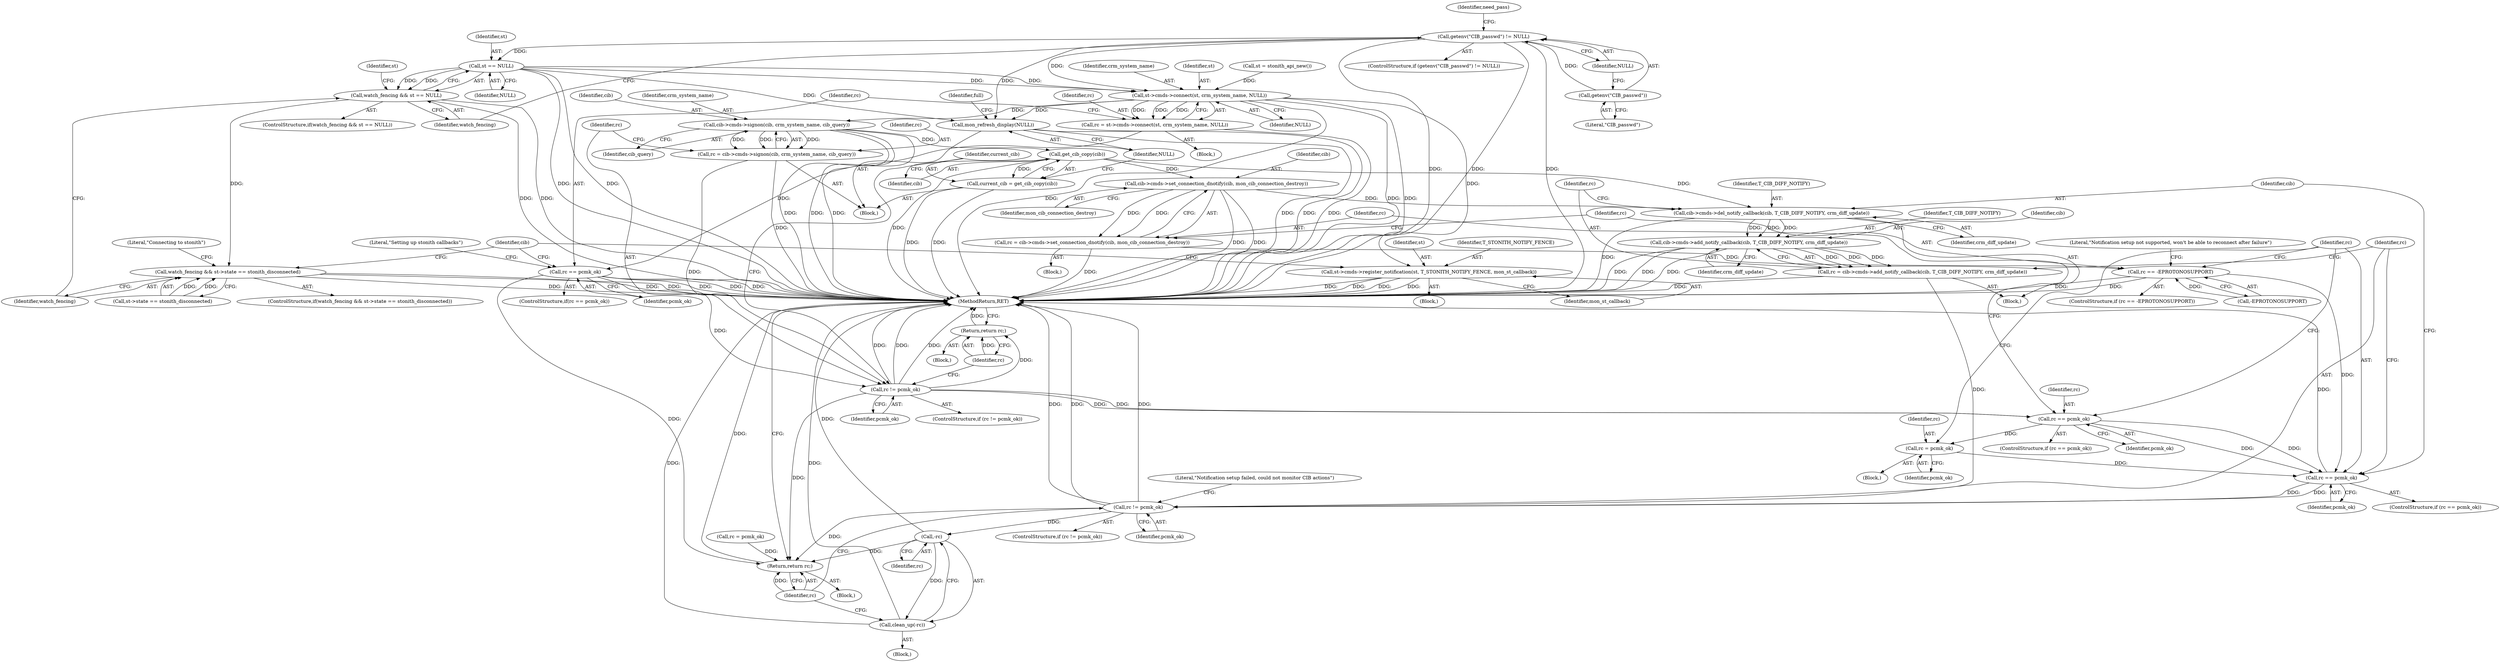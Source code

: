digraph "0_pacemaker_564f7cc2a51dcd2f28ab12a13394f31be5aa3c93_19@API" {
"1000112" [label="(Call,getenv(\"CIB_passwd\") != NULL)"];
"1000113" [label="(Call,getenv(\"CIB_passwd\"))"];
"1000123" [label="(Call,st == NULL)"];
"1000121" [label="(Call,watch_fencing && st == NULL)"];
"1000131" [label="(Call,watch_fencing && st->state == stonith_disconnected)"];
"1000143" [label="(Call,st->cmds->connect(st, crm_system_name, NULL))"];
"1000141" [label="(Call,rc = st->cmds->connect(st, crm_system_name, NULL))"];
"1000148" [label="(Call,rc == pcmk_ok)"];
"1000196" [label="(Call,rc != pcmk_ok)"];
"1000200" [label="(Return,return rc;)"];
"1000212" [label="(Call,rc == pcmk_ok)"];
"1000234" [label="(Call,rc = pcmk_ok)"];
"1000238" [label="(Call,rc == pcmk_ok)"];
"1000253" [label="(Call,rc != pcmk_ok)"];
"1000265" [label="(Call,-rc)"];
"1000264" [label="(Call,clean_up(-rc))"];
"1000267" [label="(Return,return rc;)"];
"1000154" [label="(Call,st->cmds->register_notification(st, T_STONITH_NOTIFY_FENCE, mon_st_callback))"];
"1000191" [label="(Call,cib->cmds->signon(cib, crm_system_name, cib_query))"];
"1000189" [label="(Call,rc = cib->cmds->signon(cib, crm_system_name, cib_query))"];
"1000204" [label="(Call,get_cib_copy(cib))"];
"1000202" [label="(Call,current_cib = get_cib_copy(cib))"];
"1000218" [label="(Call,cib->cmds->set_connection_dnotify(cib, mon_cib_connection_destroy))"];
"1000216" [label="(Call,rc = cib->cmds->set_connection_dnotify(cib, mon_cib_connection_destroy))"];
"1000222" [label="(Call,rc == -EPROTONOSUPPORT)"];
"1000242" [label="(Call,cib->cmds->del_notify_callback(cib, T_CIB_DIFF_NOTIFY, crm_diff_update))"];
"1000248" [label="(Call,cib->cmds->add_notify_callback(cib, T_CIB_DIFF_NOTIFY, crm_diff_update))"];
"1000246" [label="(Call,rc = cib->cmds->add_notify_callback(cib, T_CIB_DIFF_NOTIFY, crm_diff_update))"];
"1000206" [label="(Call,mon_refresh_display(NULL))"];
"1000242" [label="(Call,cib->cmds->del_notify_callback(cib, T_CIB_DIFF_NOTIFY, crm_diff_update))"];
"1000243" [label="(Identifier,cib)"];
"1000128" [label="(Identifier,st)"];
"1000220" [label="(Identifier,mon_cib_connection_destroy)"];
"1000258" [label="(Literal,\"Notification setup failed, could not monitor CIB actions\")"];
"1000151" [label="(Block,)"];
"1000212" [label="(Call,rc == pcmk_ok)"];
"1000141" [label="(Call,rc = st->cmds->connect(st, crm_system_name, NULL))"];
"1000213" [label="(Identifier,rc)"];
"1000219" [label="(Identifier,cib)"];
"1000156" [label="(Identifier,T_STONITH_NOTIFY_FENCE)"];
"1000118" [label="(Identifier,need_pass)"];
"1000146" [label="(Identifier,NULL)"];
"1000124" [label="(Identifier,st)"];
"1000211" [label="(ControlStructure,if (rc == pcmk_ok))"];
"1000217" [label="(Identifier,rc)"];
"1000240" [label="(Identifier,pcmk_ok)"];
"1000162" [label="(Identifier,cib)"];
"1000265" [label="(Call,-rc)"];
"1000228" [label="(Literal,\"Notification setup not supported, won't be able to reconnect after failure\")"];
"1000241" [label="(Block,)"];
"1000195" [label="(ControlStructure,if (rc != pcmk_ok))"];
"1000115" [label="(Identifier,NULL)"];
"1000154" [label="(Call,st->cmds->register_notification(st, T_STONITH_NOTIFY_FENCE, mon_st_callback))"];
"1000114" [label="(Literal,\"CIB_passwd\")"];
"1000132" [label="(Identifier,watch_fencing)"];
"1000170" [label="(Block,)"];
"1000145" [label="(Identifier,crm_system_name)"];
"1000234" [label="(Call,rc = pcmk_ok)"];
"1000209" [label="(Identifier,full)"];
"1000236" [label="(Identifier,pcmk_ok)"];
"1000123" [label="(Call,st == NULL)"];
"1000144" [label="(Identifier,st)"];
"1000247" [label="(Identifier,rc)"];
"1000143" [label="(Call,st->cmds->connect(st, crm_system_name, NULL))"];
"1000252" [label="(ControlStructure,if (rc != pcmk_ok))"];
"1000256" [label="(Block,)"];
"1000215" [label="(Block,)"];
"1000206" [label="(Call,mon_refresh_display(NULL))"];
"1000205" [label="(Identifier,cib)"];
"1000248" [label="(Call,cib->cmds->add_notify_callback(cib, T_CIB_DIFF_NOTIFY, crm_diff_update))"];
"1000189" [label="(Call,rc = cib->cmds->signon(cib, crm_system_name, cib_query))"];
"1000251" [label="(Identifier,crm_diff_update)"];
"1000120" [label="(ControlStructure,if(watch_fencing && st == NULL))"];
"1000142" [label="(Identifier,rc)"];
"1000216" [label="(Call,rc = cib->cmds->set_connection_dnotify(cib, mon_cib_connection_destroy))"];
"1000200" [label="(Return,return rc;)"];
"1000264" [label="(Call,clean_up(-rc))"];
"1000245" [label="(Identifier,crm_diff_update)"];
"1000102" [label="(Block,)"];
"1000149" [label="(Identifier,rc)"];
"1000244" [label="(Identifier,T_CIB_DIFF_NOTIFY)"];
"1000226" [label="(Block,)"];
"1000192" [label="(Identifier,cib)"];
"1000250" [label="(Identifier,T_CIB_DIFF_NOTIFY)"];
"1000224" [label="(Call,-EPROTONOSUPPORT)"];
"1000122" [label="(Identifier,watch_fencing)"];
"1000130" [label="(ControlStructure,if(watch_fencing && st->state == stonith_disconnected))"];
"1000222" [label="(Call,rc == -EPROTONOSUPPORT)"];
"1000249" [label="(Identifier,cib)"];
"1000157" [label="(Identifier,mon_st_callback)"];
"1000155" [label="(Identifier,st)"];
"1000104" [label="(Call,rc = pcmk_ok)"];
"1000111" [label="(ControlStructure,if (getenv(\"CIB_passwd\") != NULL))"];
"1000204" [label="(Call,get_cib_copy(cib))"];
"1000190" [label="(Identifier,rc)"];
"1000148" [label="(Call,rc == pcmk_ok)"];
"1000147" [label="(ControlStructure,if(rc == pcmk_ok))"];
"1000153" [label="(Literal,\"Setting up stonith callbacks\")"];
"1000133" [label="(Call,st->state == stonith_disconnected)"];
"1000131" [label="(Call,watch_fencing && st->state == stonith_disconnected)"];
"1000127" [label="(Call,st = stonith_api_new())"];
"1000269" [label="(MethodReturn,RET)"];
"1000253" [label="(Call,rc != pcmk_ok)"];
"1000268" [label="(Identifier,rc)"];
"1000150" [label="(Identifier,pcmk_ok)"];
"1000121" [label="(Call,watch_fencing && st == NULL)"];
"1000254" [label="(Identifier,rc)"];
"1000197" [label="(Identifier,rc)"];
"1000198" [label="(Identifier,pcmk_ok)"];
"1000196" [label="(Call,rc != pcmk_ok)"];
"1000221" [label="(ControlStructure,if (rc == -EPROTONOSUPPORT))"];
"1000267" [label="(Return,return rc;)"];
"1000246" [label="(Call,rc = cib->cmds->add_notify_callback(cib, T_CIB_DIFF_NOTIFY, crm_diff_update))"];
"1000191" [label="(Call,cib->cmds->signon(cib, crm_system_name, cib_query))"];
"1000223" [label="(Identifier,rc)"];
"1000194" [label="(Identifier,cib_query)"];
"1000140" [label="(Literal,\"Connecting to stonith\")"];
"1000113" [label="(Call,getenv(\"CIB_passwd\"))"];
"1000138" [label="(Block,)"];
"1000214" [label="(Identifier,pcmk_ok)"];
"1000203" [label="(Identifier,current_cib)"];
"1000237" [label="(ControlStructure,if (rc == pcmk_ok))"];
"1000266" [label="(Identifier,rc)"];
"1000207" [label="(Identifier,NULL)"];
"1000125" [label="(Identifier,NULL)"];
"1000112" [label="(Call,getenv(\"CIB_passwd\") != NULL)"];
"1000255" [label="(Identifier,pcmk_ok)"];
"1000235" [label="(Identifier,rc)"];
"1000202" [label="(Call,current_cib = get_cib_copy(cib))"];
"1000238" [label="(Call,rc == pcmk_ok)"];
"1000201" [label="(Identifier,rc)"];
"1000218" [label="(Call,cib->cmds->set_connection_dnotify(cib, mon_cib_connection_destroy))"];
"1000199" [label="(Block,)"];
"1000193" [label="(Identifier,crm_system_name)"];
"1000239" [label="(Identifier,rc)"];
"1000112" -> "1000111"  [label="AST: "];
"1000112" -> "1000115"  [label="CFG: "];
"1000113" -> "1000112"  [label="AST: "];
"1000115" -> "1000112"  [label="AST: "];
"1000118" -> "1000112"  [label="CFG: "];
"1000122" -> "1000112"  [label="CFG: "];
"1000112" -> "1000269"  [label="DDG: "];
"1000112" -> "1000269"  [label="DDG: "];
"1000112" -> "1000269"  [label="DDG: "];
"1000113" -> "1000112"  [label="DDG: "];
"1000112" -> "1000123"  [label="DDG: "];
"1000112" -> "1000143"  [label="DDG: "];
"1000112" -> "1000206"  [label="DDG: "];
"1000113" -> "1000114"  [label="CFG: "];
"1000114" -> "1000113"  [label="AST: "];
"1000115" -> "1000113"  [label="CFG: "];
"1000123" -> "1000121"  [label="AST: "];
"1000123" -> "1000125"  [label="CFG: "];
"1000124" -> "1000123"  [label="AST: "];
"1000125" -> "1000123"  [label="AST: "];
"1000121" -> "1000123"  [label="CFG: "];
"1000123" -> "1000269"  [label="DDG: "];
"1000123" -> "1000269"  [label="DDG: "];
"1000123" -> "1000121"  [label="DDG: "];
"1000123" -> "1000121"  [label="DDG: "];
"1000123" -> "1000143"  [label="DDG: "];
"1000123" -> "1000143"  [label="DDG: "];
"1000123" -> "1000206"  [label="DDG: "];
"1000121" -> "1000120"  [label="AST: "];
"1000121" -> "1000122"  [label="CFG: "];
"1000122" -> "1000121"  [label="AST: "];
"1000128" -> "1000121"  [label="CFG: "];
"1000132" -> "1000121"  [label="CFG: "];
"1000121" -> "1000269"  [label="DDG: "];
"1000121" -> "1000269"  [label="DDG: "];
"1000121" -> "1000131"  [label="DDG: "];
"1000131" -> "1000130"  [label="AST: "];
"1000131" -> "1000132"  [label="CFG: "];
"1000131" -> "1000133"  [label="CFG: "];
"1000132" -> "1000131"  [label="AST: "];
"1000133" -> "1000131"  [label="AST: "];
"1000140" -> "1000131"  [label="CFG: "];
"1000162" -> "1000131"  [label="CFG: "];
"1000131" -> "1000269"  [label="DDG: "];
"1000131" -> "1000269"  [label="DDG: "];
"1000131" -> "1000269"  [label="DDG: "];
"1000133" -> "1000131"  [label="DDG: "];
"1000133" -> "1000131"  [label="DDG: "];
"1000143" -> "1000141"  [label="AST: "];
"1000143" -> "1000146"  [label="CFG: "];
"1000144" -> "1000143"  [label="AST: "];
"1000145" -> "1000143"  [label="AST: "];
"1000146" -> "1000143"  [label="AST: "];
"1000141" -> "1000143"  [label="CFG: "];
"1000143" -> "1000269"  [label="DDG: "];
"1000143" -> "1000269"  [label="DDG: "];
"1000143" -> "1000269"  [label="DDG: "];
"1000143" -> "1000141"  [label="DDG: "];
"1000143" -> "1000141"  [label="DDG: "];
"1000143" -> "1000141"  [label="DDG: "];
"1000127" -> "1000143"  [label="DDG: "];
"1000143" -> "1000154"  [label="DDG: "];
"1000143" -> "1000191"  [label="DDG: "];
"1000143" -> "1000206"  [label="DDG: "];
"1000141" -> "1000138"  [label="AST: "];
"1000142" -> "1000141"  [label="AST: "];
"1000149" -> "1000141"  [label="CFG: "];
"1000141" -> "1000269"  [label="DDG: "];
"1000141" -> "1000148"  [label="DDG: "];
"1000148" -> "1000147"  [label="AST: "];
"1000148" -> "1000150"  [label="CFG: "];
"1000149" -> "1000148"  [label="AST: "];
"1000150" -> "1000148"  [label="AST: "];
"1000153" -> "1000148"  [label="CFG: "];
"1000162" -> "1000148"  [label="CFG: "];
"1000148" -> "1000269"  [label="DDG: "];
"1000148" -> "1000269"  [label="DDG: "];
"1000148" -> "1000269"  [label="DDG: "];
"1000148" -> "1000196"  [label="DDG: "];
"1000148" -> "1000267"  [label="DDG: "];
"1000196" -> "1000195"  [label="AST: "];
"1000196" -> "1000198"  [label="CFG: "];
"1000197" -> "1000196"  [label="AST: "];
"1000198" -> "1000196"  [label="AST: "];
"1000201" -> "1000196"  [label="CFG: "];
"1000203" -> "1000196"  [label="CFG: "];
"1000196" -> "1000269"  [label="DDG: "];
"1000196" -> "1000269"  [label="DDG: "];
"1000196" -> "1000269"  [label="DDG: "];
"1000189" -> "1000196"  [label="DDG: "];
"1000196" -> "1000200"  [label="DDG: "];
"1000196" -> "1000212"  [label="DDG: "];
"1000196" -> "1000212"  [label="DDG: "];
"1000196" -> "1000267"  [label="DDG: "];
"1000200" -> "1000199"  [label="AST: "];
"1000200" -> "1000201"  [label="CFG: "];
"1000201" -> "1000200"  [label="AST: "];
"1000269" -> "1000200"  [label="CFG: "];
"1000200" -> "1000269"  [label="DDG: "];
"1000201" -> "1000200"  [label="DDG: "];
"1000212" -> "1000211"  [label="AST: "];
"1000212" -> "1000214"  [label="CFG: "];
"1000213" -> "1000212"  [label="AST: "];
"1000214" -> "1000212"  [label="AST: "];
"1000217" -> "1000212"  [label="CFG: "];
"1000239" -> "1000212"  [label="CFG: "];
"1000212" -> "1000234"  [label="DDG: "];
"1000212" -> "1000238"  [label="DDG: "];
"1000212" -> "1000238"  [label="DDG: "];
"1000234" -> "1000226"  [label="AST: "];
"1000234" -> "1000236"  [label="CFG: "];
"1000235" -> "1000234"  [label="AST: "];
"1000236" -> "1000234"  [label="AST: "];
"1000239" -> "1000234"  [label="CFG: "];
"1000234" -> "1000238"  [label="DDG: "];
"1000238" -> "1000237"  [label="AST: "];
"1000238" -> "1000240"  [label="CFG: "];
"1000239" -> "1000238"  [label="AST: "];
"1000240" -> "1000238"  [label="AST: "];
"1000243" -> "1000238"  [label="CFG: "];
"1000254" -> "1000238"  [label="CFG: "];
"1000238" -> "1000269"  [label="DDG: "];
"1000222" -> "1000238"  [label="DDG: "];
"1000238" -> "1000253"  [label="DDG: "];
"1000238" -> "1000253"  [label="DDG: "];
"1000253" -> "1000252"  [label="AST: "];
"1000253" -> "1000255"  [label="CFG: "];
"1000254" -> "1000253"  [label="AST: "];
"1000255" -> "1000253"  [label="AST: "];
"1000258" -> "1000253"  [label="CFG: "];
"1000268" -> "1000253"  [label="CFG: "];
"1000253" -> "1000269"  [label="DDG: "];
"1000253" -> "1000269"  [label="DDG: "];
"1000253" -> "1000269"  [label="DDG: "];
"1000246" -> "1000253"  [label="DDG: "];
"1000253" -> "1000265"  [label="DDG: "];
"1000253" -> "1000267"  [label="DDG: "];
"1000265" -> "1000264"  [label="AST: "];
"1000265" -> "1000266"  [label="CFG: "];
"1000266" -> "1000265"  [label="AST: "];
"1000264" -> "1000265"  [label="CFG: "];
"1000265" -> "1000269"  [label="DDG: "];
"1000265" -> "1000264"  [label="DDG: "];
"1000265" -> "1000267"  [label="DDG: "];
"1000264" -> "1000256"  [label="AST: "];
"1000268" -> "1000264"  [label="CFG: "];
"1000264" -> "1000269"  [label="DDG: "];
"1000264" -> "1000269"  [label="DDG: "];
"1000267" -> "1000102"  [label="AST: "];
"1000267" -> "1000268"  [label="CFG: "];
"1000268" -> "1000267"  [label="AST: "];
"1000269" -> "1000267"  [label="CFG: "];
"1000267" -> "1000269"  [label="DDG: "];
"1000268" -> "1000267"  [label="DDG: "];
"1000104" -> "1000267"  [label="DDG: "];
"1000154" -> "1000151"  [label="AST: "];
"1000154" -> "1000157"  [label="CFG: "];
"1000155" -> "1000154"  [label="AST: "];
"1000156" -> "1000154"  [label="AST: "];
"1000157" -> "1000154"  [label="AST: "];
"1000162" -> "1000154"  [label="CFG: "];
"1000154" -> "1000269"  [label="DDG: "];
"1000154" -> "1000269"  [label="DDG: "];
"1000154" -> "1000269"  [label="DDG: "];
"1000154" -> "1000269"  [label="DDG: "];
"1000191" -> "1000189"  [label="AST: "];
"1000191" -> "1000194"  [label="CFG: "];
"1000192" -> "1000191"  [label="AST: "];
"1000193" -> "1000191"  [label="AST: "];
"1000194" -> "1000191"  [label="AST: "];
"1000189" -> "1000191"  [label="CFG: "];
"1000191" -> "1000269"  [label="DDG: "];
"1000191" -> "1000269"  [label="DDG: "];
"1000191" -> "1000269"  [label="DDG: "];
"1000191" -> "1000189"  [label="DDG: "];
"1000191" -> "1000189"  [label="DDG: "];
"1000191" -> "1000189"  [label="DDG: "];
"1000191" -> "1000204"  [label="DDG: "];
"1000189" -> "1000170"  [label="AST: "];
"1000190" -> "1000189"  [label="AST: "];
"1000197" -> "1000189"  [label="CFG: "];
"1000189" -> "1000269"  [label="DDG: "];
"1000204" -> "1000202"  [label="AST: "];
"1000204" -> "1000205"  [label="CFG: "];
"1000205" -> "1000204"  [label="AST: "];
"1000202" -> "1000204"  [label="CFG: "];
"1000204" -> "1000269"  [label="DDG: "];
"1000204" -> "1000202"  [label="DDG: "];
"1000204" -> "1000218"  [label="DDG: "];
"1000204" -> "1000242"  [label="DDG: "];
"1000202" -> "1000170"  [label="AST: "];
"1000203" -> "1000202"  [label="AST: "];
"1000207" -> "1000202"  [label="CFG: "];
"1000202" -> "1000269"  [label="DDG: "];
"1000202" -> "1000269"  [label="DDG: "];
"1000218" -> "1000216"  [label="AST: "];
"1000218" -> "1000220"  [label="CFG: "];
"1000219" -> "1000218"  [label="AST: "];
"1000220" -> "1000218"  [label="AST: "];
"1000216" -> "1000218"  [label="CFG: "];
"1000218" -> "1000269"  [label="DDG: "];
"1000218" -> "1000269"  [label="DDG: "];
"1000218" -> "1000216"  [label="DDG: "];
"1000218" -> "1000216"  [label="DDG: "];
"1000218" -> "1000242"  [label="DDG: "];
"1000216" -> "1000215"  [label="AST: "];
"1000217" -> "1000216"  [label="AST: "];
"1000223" -> "1000216"  [label="CFG: "];
"1000216" -> "1000269"  [label="DDG: "];
"1000216" -> "1000222"  [label="DDG: "];
"1000222" -> "1000221"  [label="AST: "];
"1000222" -> "1000224"  [label="CFG: "];
"1000223" -> "1000222"  [label="AST: "];
"1000224" -> "1000222"  [label="AST: "];
"1000228" -> "1000222"  [label="CFG: "];
"1000239" -> "1000222"  [label="CFG: "];
"1000222" -> "1000269"  [label="DDG: "];
"1000222" -> "1000269"  [label="DDG: "];
"1000224" -> "1000222"  [label="DDG: "];
"1000242" -> "1000241"  [label="AST: "];
"1000242" -> "1000245"  [label="CFG: "];
"1000243" -> "1000242"  [label="AST: "];
"1000244" -> "1000242"  [label="AST: "];
"1000245" -> "1000242"  [label="AST: "];
"1000247" -> "1000242"  [label="CFG: "];
"1000242" -> "1000269"  [label="DDG: "];
"1000242" -> "1000248"  [label="DDG: "];
"1000242" -> "1000248"  [label="DDG: "];
"1000242" -> "1000248"  [label="DDG: "];
"1000248" -> "1000246"  [label="AST: "];
"1000248" -> "1000251"  [label="CFG: "];
"1000249" -> "1000248"  [label="AST: "];
"1000250" -> "1000248"  [label="AST: "];
"1000251" -> "1000248"  [label="AST: "];
"1000246" -> "1000248"  [label="CFG: "];
"1000248" -> "1000269"  [label="DDG: "];
"1000248" -> "1000269"  [label="DDG: "];
"1000248" -> "1000269"  [label="DDG: "];
"1000248" -> "1000246"  [label="DDG: "];
"1000248" -> "1000246"  [label="DDG: "];
"1000248" -> "1000246"  [label="DDG: "];
"1000246" -> "1000241"  [label="AST: "];
"1000247" -> "1000246"  [label="AST: "];
"1000254" -> "1000246"  [label="CFG: "];
"1000246" -> "1000269"  [label="DDG: "];
"1000206" -> "1000170"  [label="AST: "];
"1000206" -> "1000207"  [label="CFG: "];
"1000207" -> "1000206"  [label="AST: "];
"1000209" -> "1000206"  [label="CFG: "];
"1000206" -> "1000269"  [label="DDG: "];
"1000206" -> "1000269"  [label="DDG: "];
}
